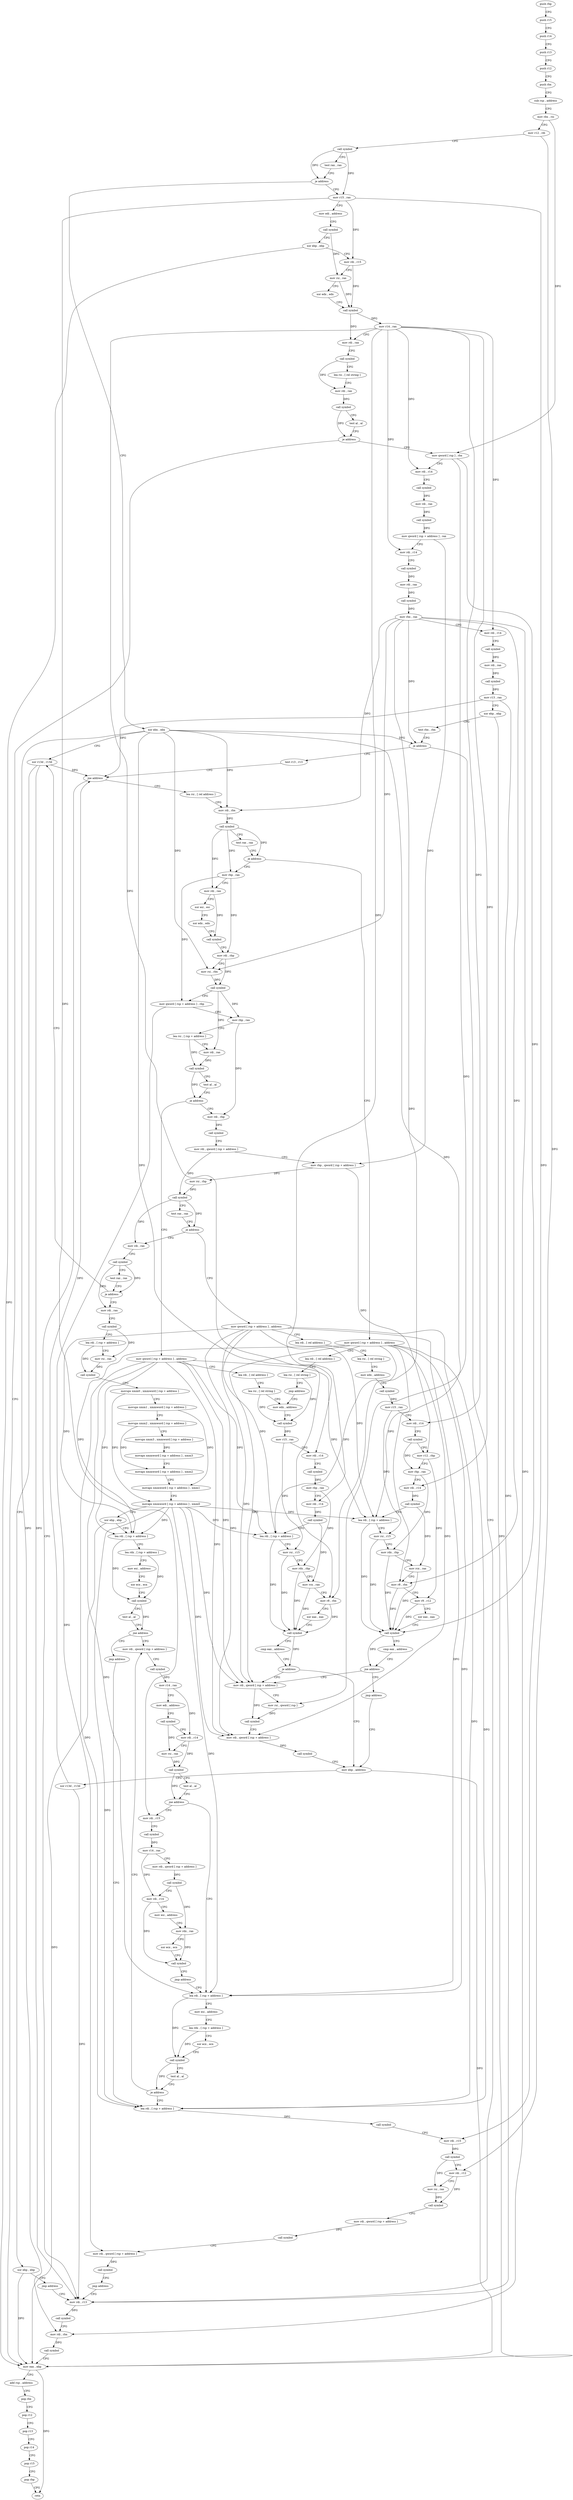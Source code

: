digraph "func" {
"113360" [label = "push rbp" ]
"113361" [label = "push r15" ]
"113363" [label = "push r14" ]
"113365" [label = "push r13" ]
"113367" [label = "push r12" ]
"113369" [label = "push rbx" ]
"113370" [label = "sub rsp , address" ]
"113377" [label = "mov rbx , rsi" ]
"113380" [label = "mov r12 , rdi" ]
"113383" [label = "call symbol" ]
"113388" [label = "test rax , rax" ]
"113391" [label = "je address" ]
"113769" [label = "xor ebx , ebx" ]
"113397" [label = "mov r15 , rax" ]
"113771" [label = "xor r13d , r13d" ]
"113400" [label = "mov edi , address" ]
"113405" [label = "call symbol" ]
"113410" [label = "xor ebp , ebp" ]
"113412" [label = "mov rdi , r15" ]
"113415" [label = "mov rsi , rax" ]
"113418" [label = "xor edx , edx" ]
"113420" [label = "call symbol" ]
"113425" [label = "mov r14 , rax" ]
"113428" [label = "mov rdi , rax" ]
"113431" [label = "call symbol" ]
"113436" [label = "lea rsi , [ rel string ]" ]
"113443" [label = "mov rdi , rax" ]
"113446" [label = "call symbol" ]
"113451" [label = "test al , al" ]
"113453" [label = "je address" ]
"114058" [label = "mov eax , ebp" ]
"113459" [label = "mov qword [ rsp ] , rbx" ]
"114042" [label = "mov rdi , r13" ]
"114045" [label = "call symbol" ]
"114050" [label = "mov rdi , rbx" ]
"114053" [label = "call symbol" ]
"114060" [label = "add rsp , address" ]
"114067" [label = "pop rbx" ]
"114068" [label = "pop r12" ]
"114070" [label = "pop r13" ]
"114072" [label = "pop r14" ]
"114074" [label = "pop r15" ]
"114076" [label = "pop rbp" ]
"114077" [label = "retn" ]
"113463" [label = "mov rdi , r14" ]
"113466" [label = "call symbol" ]
"113471" [label = "mov rdi , rax" ]
"113474" [label = "call symbol" ]
"113479" [label = "mov qword [ rsp + address ] , rax" ]
"113484" [label = "mov rdi , r14" ]
"113487" [label = "call symbol" ]
"113492" [label = "mov rdi , rax" ]
"113495" [label = "call symbol" ]
"113500" [label = "mov rbx , rax" ]
"113503" [label = "mov rdi , r14" ]
"113506" [label = "call symbol" ]
"113511" [label = "mov rdi , rax" ]
"113514" [label = "call symbol" ]
"113519" [label = "mov r13 , rax" ]
"113522" [label = "xor ebp , ebp" ]
"113524" [label = "test rbx , rbx" ]
"113527" [label = "je address" ]
"113533" [label = "test r13 , r13" ]
"113536" [label = "jne address" ]
"113542" [label = "lea rsi , [ rel address ]" ]
"113549" [label = "mov rdi , rbx" ]
"113552" [label = "call symbol" ]
"113557" [label = "test rax , rax" ]
"113560" [label = "je address" ]
"113901" [label = "mov qword [ rsp + address ] , address" ]
"113566" [label = "mov rbp , rax" ]
"113910" [label = "lea rdi , [ rel address ]" ]
"113917" [label = "lea rsi , [ rel string ]" ]
"113924" [label = "jmp address" ]
"113949" [label = "mov edx , address" ]
"113569" [label = "mov rdi , rax" ]
"113572" [label = "xor esi , esi" ]
"113574" [label = "xor edx , edx" ]
"113576" [label = "call symbol" ]
"113581" [label = "mov rdi , rbp" ]
"113584" [label = "mov rsi , rbx" ]
"113587" [label = "call symbol" ]
"113592" [label = "mov qword [ rsp + address ] , rbp" ]
"113597" [label = "mov rbp , rax" ]
"113600" [label = "lea rsi , [ rsp + address ]" ]
"113605" [label = "mov rdi , rax" ]
"113608" [label = "call symbol" ]
"113613" [label = "test al , al" ]
"113615" [label = "je address" ]
"113926" [label = "mov qword [ rsp + address ] , address" ]
"113621" [label = "mov rdi , rbp" ]
"113954" [label = "call symbol" ]
"113959" [label = "mov r15 , rax" ]
"113962" [label = "mov rdi , r14" ]
"113965" [label = "call symbol" ]
"113970" [label = "mov rbp , rax" ]
"113973" [label = "mov rdi , r14" ]
"113976" [label = "call symbol" ]
"113981" [label = "lea rdi , [ rsp + address ]" ]
"113986" [label = "mov rsi , r15" ]
"113989" [label = "mov rdx , rbp" ]
"113992" [label = "mov rcx , rax" ]
"113995" [label = "mov r8 , rbx" ]
"113998" [label = "xor eax , eax" ]
"114000" [label = "call symbol" ]
"114005" [label = "cmp eax , address" ]
"114008" [label = "je address" ]
"114034" [label = "mov ebp , address" ]
"114010" [label = "mov rdi , qword [ rsp + address ]" ]
"113935" [label = "lea rdi , [ rel address ]" ]
"113942" [label = "lea rsi , [ rel string ]" ]
"113624" [label = "call symbol" ]
"113629" [label = "mov rdi , qword [ rsp + address ]" ]
"113634" [label = "mov rbp , qword [ rsp + address ]" ]
"113639" [label = "mov rsi , rbp" ]
"113642" [label = "call symbol" ]
"113647" [label = "test rax , rax" ]
"113650" [label = "je address" ]
"114078" [label = "mov qword [ rsp + address ] , address" ]
"113656" [label = "mov rdi , rax" ]
"114039" [label = "xor r13d , r13d" ]
"114015" [label = "mov rsi , qword [ rsp ]" ]
"114019" [label = "call symbol" ]
"114024" [label = "mov rdi , qword [ rsp + address ]" ]
"114029" [label = "call symbol" ]
"114087" [label = "lea rdi , [ rel address ]" ]
"114094" [label = "lea rsi , [ rel string ]" ]
"114101" [label = "mov edx , address" ]
"114106" [label = "call symbol" ]
"114111" [label = "mov r15 , rax" ]
"114114" [label = "mov rdi , r14" ]
"114117" [label = "call symbol" ]
"114122" [label = "mov r12 , rbp" ]
"114125" [label = "mov rbp , rax" ]
"114128" [label = "mov rdi , r14" ]
"114131" [label = "call symbol" ]
"114136" [label = "lea rdi , [ rsp + address ]" ]
"114141" [label = "mov rsi , r15" ]
"114144" [label = "mov rdx , rbp" ]
"114147" [label = "mov rcx , rax" ]
"114150" [label = "mov r8 , rbx" ]
"114153" [label = "mov r9 , r12" ]
"114156" [label = "xor eax , eax" ]
"114158" [label = "call symbol" ]
"114163" [label = "cmp eax , address" ]
"114166" [label = "jne address" ]
"114172" [label = "jmp address" ]
"113659" [label = "call symbol" ]
"113664" [label = "test rax , rax" ]
"113667" [label = "je address" ]
"113669" [label = "mov rdi , rax" ]
"113774" [label = "xor ebp , ebp" ]
"113776" [label = "jmp address" ]
"113672" [label = "call symbol" ]
"113677" [label = "lea rdi , [ rsp + address ]" ]
"113682" [label = "mov rsi , rax" ]
"113685" [label = "call symbol" ]
"113690" [label = "movups xmm0 , xmmword [ rsp + address ]" ]
"113695" [label = "movups xmm1 , xmmword [ rsp + address ]" ]
"113700" [label = "movups xmm2 , xmmword [ rsp + address ]" ]
"113708" [label = "movups xmm3 , xmmword [ rsp + address ]" ]
"113716" [label = "movaps xmmword [ rsp + address ] , xmm3" ]
"113721" [label = "movaps xmmword [ rsp + address ] , xmm2" ]
"113726" [label = "movaps xmmword [ rsp + address ] , xmm1" ]
"113731" [label = "movaps xmmword [ rsp + address ] , xmm0" ]
"113736" [label = "xor ebp , ebp" ]
"113738" [label = "lea rdi , [ rsp + address ]" ]
"113743" [label = "lea rdx , [ rsp + address ]" ]
"113748" [label = "mov esi , address" ]
"113753" [label = "xor ecx , ecx" ]
"113755" [label = "call symbol" ]
"113760" [label = "test al , al" ]
"113762" [label = "jne address" ]
"113822" [label = "mov rdi , qword [ rsp + address ]" ]
"113764" [label = "jmp address" ]
"113827" [label = "call symbol" ]
"113832" [label = "mov r14 , rax" ]
"113835" [label = "mov edi , address" ]
"113840" [label = "call symbol" ]
"113845" [label = "mov rdi , r14" ]
"113848" [label = "mov rsi , rax" ]
"113851" [label = "call symbol" ]
"113856" [label = "test al , al" ]
"113858" [label = "jne address" ]
"113792" [label = "lea rdi , [ rsp + address ]" ]
"113860" [label = "mov rdi , r15" ]
"114177" [label = "lea rdi , [ rsp + address ]" ]
"113797" [label = "mov esi , address" ]
"113802" [label = "lea rdx , [ rsp + address ]" ]
"113807" [label = "xor ecx , ecx" ]
"113809" [label = "call symbol" ]
"113814" [label = "test al , al" ]
"113816" [label = "je address" ]
"113863" [label = "call symbol" ]
"113868" [label = "mov r14 , rax" ]
"113871" [label = "mov rdi , qword [ rsp + address ]" ]
"113876" [label = "call symbol" ]
"113881" [label = "mov rdi , r14" ]
"113884" [label = "mov esi , address" ]
"113889" [label = "mov rdx , rax" ]
"113892" [label = "xor ecx , ecx" ]
"113894" [label = "call symbol" ]
"113899" [label = "jmp address" ]
"114182" [label = "call symbol" ]
"114187" [label = "mov rdi , r15" ]
"114190" [label = "call symbol" ]
"114195" [label = "mov rdi , r12" ]
"114198" [label = "mov rsi , rax" ]
"114201" [label = "call symbol" ]
"114206" [label = "mov rdi , qword [ rsp + address ]" ]
"114211" [label = "call symbol" ]
"114216" [label = "mov rdi , qword [ rsp + address ]" ]
"114221" [label = "call symbol" ]
"114226" [label = "jmp address" ]
"113360" -> "113361" [ label = "CFG" ]
"113361" -> "113363" [ label = "CFG" ]
"113363" -> "113365" [ label = "CFG" ]
"113365" -> "113367" [ label = "CFG" ]
"113367" -> "113369" [ label = "CFG" ]
"113369" -> "113370" [ label = "CFG" ]
"113370" -> "113377" [ label = "CFG" ]
"113377" -> "113380" [ label = "CFG" ]
"113377" -> "113459" [ label = "DFG" ]
"113380" -> "113383" [ label = "CFG" ]
"113380" -> "114195" [ label = "DFG" ]
"113383" -> "113388" [ label = "CFG" ]
"113383" -> "113391" [ label = "DFG" ]
"113383" -> "113397" [ label = "DFG" ]
"113388" -> "113391" [ label = "CFG" ]
"113391" -> "113769" [ label = "CFG" ]
"113391" -> "113397" [ label = "CFG" ]
"113769" -> "113771" [ label = "CFG" ]
"113769" -> "113527" [ label = "DFG" ]
"113769" -> "114050" [ label = "DFG" ]
"113769" -> "113549" [ label = "DFG" ]
"113769" -> "113584" [ label = "DFG" ]
"113769" -> "113995" [ label = "DFG" ]
"113769" -> "114150" [ label = "DFG" ]
"113397" -> "113400" [ label = "CFG" ]
"113397" -> "113412" [ label = "DFG" ]
"113397" -> "113860" [ label = "DFG" ]
"113397" -> "114187" [ label = "DFG" ]
"113771" -> "113774" [ label = "CFG" ]
"113771" -> "114042" [ label = "DFG" ]
"113771" -> "113536" [ label = "DFG" ]
"113400" -> "113405" [ label = "CFG" ]
"113405" -> "113410" [ label = "CFG" ]
"113405" -> "113415" [ label = "DFG" ]
"113410" -> "113412" [ label = "CFG" ]
"113410" -> "114058" [ label = "DFG" ]
"113412" -> "113415" [ label = "CFG" ]
"113412" -> "113420" [ label = "DFG" ]
"113415" -> "113418" [ label = "CFG" ]
"113415" -> "113420" [ label = "DFG" ]
"113418" -> "113420" [ label = "CFG" ]
"113420" -> "113425" [ label = "DFG" ]
"113420" -> "113428" [ label = "DFG" ]
"113425" -> "113428" [ label = "CFG" ]
"113425" -> "113463" [ label = "DFG" ]
"113425" -> "113484" [ label = "DFG" ]
"113425" -> "113503" [ label = "DFG" ]
"113425" -> "113962" [ label = "DFG" ]
"113425" -> "113973" [ label = "DFG" ]
"113425" -> "114114" [ label = "DFG" ]
"113425" -> "114128" [ label = "DFG" ]
"113428" -> "113431" [ label = "CFG" ]
"113431" -> "113436" [ label = "CFG" ]
"113431" -> "113443" [ label = "DFG" ]
"113436" -> "113443" [ label = "CFG" ]
"113443" -> "113446" [ label = "DFG" ]
"113446" -> "113451" [ label = "CFG" ]
"113446" -> "113453" [ label = "DFG" ]
"113451" -> "113453" [ label = "CFG" ]
"113453" -> "114058" [ label = "CFG" ]
"113453" -> "113459" [ label = "CFG" ]
"114058" -> "114060" [ label = "CFG" ]
"114058" -> "114077" [ label = "DFG" ]
"113459" -> "113463" [ label = "CFG" ]
"113459" -> "114015" [ label = "DFG" ]
"113459" -> "114158" [ label = "DFG" ]
"114042" -> "114045" [ label = "DFG" ]
"114045" -> "114050" [ label = "CFG" ]
"114050" -> "114053" [ label = "DFG" ]
"114053" -> "114058" [ label = "CFG" ]
"114060" -> "114067" [ label = "CFG" ]
"114067" -> "114068" [ label = "CFG" ]
"114068" -> "114070" [ label = "CFG" ]
"114070" -> "114072" [ label = "CFG" ]
"114072" -> "114074" [ label = "CFG" ]
"114074" -> "114076" [ label = "CFG" ]
"114076" -> "114077" [ label = "CFG" ]
"113463" -> "113466" [ label = "CFG" ]
"113466" -> "113471" [ label = "DFG" ]
"113471" -> "113474" [ label = "DFG" ]
"113474" -> "113479" [ label = "DFG" ]
"113479" -> "113484" [ label = "CFG" ]
"113479" -> "113634" [ label = "DFG" ]
"113484" -> "113487" [ label = "CFG" ]
"113487" -> "113492" [ label = "DFG" ]
"113492" -> "113495" [ label = "DFG" ]
"113495" -> "113500" [ label = "DFG" ]
"113500" -> "113503" [ label = "CFG" ]
"113500" -> "113527" [ label = "DFG" ]
"113500" -> "114050" [ label = "DFG" ]
"113500" -> "113549" [ label = "DFG" ]
"113500" -> "113584" [ label = "DFG" ]
"113500" -> "113995" [ label = "DFG" ]
"113500" -> "114150" [ label = "DFG" ]
"113503" -> "113506" [ label = "CFG" ]
"113506" -> "113511" [ label = "DFG" ]
"113511" -> "113514" [ label = "DFG" ]
"113514" -> "113519" [ label = "DFG" ]
"113519" -> "113522" [ label = "CFG" ]
"113519" -> "114042" [ label = "DFG" ]
"113519" -> "113536" [ label = "DFG" ]
"113522" -> "113524" [ label = "CFG" ]
"113522" -> "114058" [ label = "DFG" ]
"113524" -> "113527" [ label = "CFG" ]
"113527" -> "114042" [ label = "CFG" ]
"113527" -> "113533" [ label = "CFG" ]
"113533" -> "113536" [ label = "CFG" ]
"113536" -> "114042" [ label = "CFG" ]
"113536" -> "113542" [ label = "CFG" ]
"113542" -> "113549" [ label = "CFG" ]
"113549" -> "113552" [ label = "DFG" ]
"113552" -> "113557" [ label = "CFG" ]
"113552" -> "113560" [ label = "DFG" ]
"113552" -> "113566" [ label = "DFG" ]
"113552" -> "113569" [ label = "DFG" ]
"113557" -> "113560" [ label = "CFG" ]
"113560" -> "113901" [ label = "CFG" ]
"113560" -> "113566" [ label = "CFG" ]
"113901" -> "113910" [ label = "CFG" ]
"113901" -> "114010" [ label = "DFG" ]
"113901" -> "114024" [ label = "DFG" ]
"113901" -> "113981" [ label = "DFG" ]
"113901" -> "114136" [ label = "DFG" ]
"113901" -> "113738" [ label = "DFG" ]
"113901" -> "113792" [ label = "DFG" ]
"113901" -> "114177" [ label = "DFG" ]
"113566" -> "113569" [ label = "CFG" ]
"113566" -> "113581" [ label = "DFG" ]
"113566" -> "113592" [ label = "DFG" ]
"113910" -> "113917" [ label = "CFG" ]
"113917" -> "113924" [ label = "CFG" ]
"113917" -> "113954" [ label = "DFG" ]
"113924" -> "113949" [ label = "CFG" ]
"113949" -> "113954" [ label = "CFG" ]
"113569" -> "113572" [ label = "CFG" ]
"113569" -> "113576" [ label = "DFG" ]
"113572" -> "113574" [ label = "CFG" ]
"113574" -> "113576" [ label = "CFG" ]
"113576" -> "113581" [ label = "CFG" ]
"113581" -> "113584" [ label = "CFG" ]
"113581" -> "113587" [ label = "DFG" ]
"113584" -> "113587" [ label = "DFG" ]
"113587" -> "113592" [ label = "CFG" ]
"113587" -> "113597" [ label = "DFG" ]
"113587" -> "113605" [ label = "DFG" ]
"113592" -> "113597" [ label = "CFG" ]
"113592" -> "114216" [ label = "DFG" ]
"113597" -> "113600" [ label = "CFG" ]
"113597" -> "113621" [ label = "DFG" ]
"113600" -> "113605" [ label = "CFG" ]
"113600" -> "113608" [ label = "DFG" ]
"113605" -> "113608" [ label = "DFG" ]
"113608" -> "113613" [ label = "CFG" ]
"113608" -> "113615" [ label = "DFG" ]
"113613" -> "113615" [ label = "CFG" ]
"113615" -> "113926" [ label = "CFG" ]
"113615" -> "113621" [ label = "CFG" ]
"113926" -> "113935" [ label = "CFG" ]
"113926" -> "113981" [ label = "DFG" ]
"113926" -> "114010" [ label = "DFG" ]
"113926" -> "114024" [ label = "DFG" ]
"113926" -> "114136" [ label = "DFG" ]
"113926" -> "113738" [ label = "DFG" ]
"113926" -> "113792" [ label = "DFG" ]
"113926" -> "114177" [ label = "DFG" ]
"113621" -> "113624" [ label = "DFG" ]
"113954" -> "113959" [ label = "DFG" ]
"113959" -> "113962" [ label = "CFG" ]
"113959" -> "113986" [ label = "DFG" ]
"113962" -> "113965" [ label = "CFG" ]
"113965" -> "113970" [ label = "DFG" ]
"113970" -> "113973" [ label = "CFG" ]
"113970" -> "113989" [ label = "DFG" ]
"113973" -> "113976" [ label = "DFG" ]
"113976" -> "113981" [ label = "CFG" ]
"113976" -> "113992" [ label = "DFG" ]
"113981" -> "113986" [ label = "CFG" ]
"113981" -> "114000" [ label = "DFG" ]
"113986" -> "113989" [ label = "CFG" ]
"113986" -> "114000" [ label = "DFG" ]
"113989" -> "113992" [ label = "CFG" ]
"113989" -> "114000" [ label = "DFG" ]
"113992" -> "113995" [ label = "CFG" ]
"113992" -> "114000" [ label = "DFG" ]
"113995" -> "113998" [ label = "CFG" ]
"113995" -> "114000" [ label = "DFG" ]
"113998" -> "114000" [ label = "CFG" ]
"114000" -> "114005" [ label = "CFG" ]
"114000" -> "114008" [ label = "DFG" ]
"114005" -> "114008" [ label = "CFG" ]
"114008" -> "114034" [ label = "CFG" ]
"114008" -> "114010" [ label = "CFG" ]
"114034" -> "114039" [ label = "CFG" ]
"114034" -> "114058" [ label = "DFG" ]
"114010" -> "114015" [ label = "CFG" ]
"114010" -> "114019" [ label = "DFG" ]
"113935" -> "113942" [ label = "CFG" ]
"113942" -> "113949" [ label = "CFG" ]
"113942" -> "113954" [ label = "DFG" ]
"113624" -> "113629" [ label = "CFG" ]
"113629" -> "113634" [ label = "CFG" ]
"113629" -> "113642" [ label = "DFG" ]
"113634" -> "113639" [ label = "DFG" ]
"113634" -> "114122" [ label = "DFG" ]
"113639" -> "113642" [ label = "DFG" ]
"113642" -> "113647" [ label = "CFG" ]
"113642" -> "113650" [ label = "DFG" ]
"113642" -> "113656" [ label = "DFG" ]
"113647" -> "113650" [ label = "CFG" ]
"113650" -> "114078" [ label = "CFG" ]
"113650" -> "113656" [ label = "CFG" ]
"114078" -> "114087" [ label = "CFG" ]
"114078" -> "113981" [ label = "DFG" ]
"114078" -> "114010" [ label = "DFG" ]
"114078" -> "114024" [ label = "DFG" ]
"114078" -> "114136" [ label = "DFG" ]
"114078" -> "113738" [ label = "DFG" ]
"114078" -> "113792" [ label = "DFG" ]
"114078" -> "114177" [ label = "DFG" ]
"113656" -> "113659" [ label = "CFG" ]
"114039" -> "114042" [ label = "DFG" ]
"114039" -> "113536" [ label = "DFG" ]
"114015" -> "114019" [ label = "DFG" ]
"114019" -> "114024" [ label = "CFG" ]
"114024" -> "114029" [ label = "DFG" ]
"114029" -> "114034" [ label = "CFG" ]
"114087" -> "114094" [ label = "CFG" ]
"114094" -> "114101" [ label = "CFG" ]
"114101" -> "114106" [ label = "CFG" ]
"114106" -> "114111" [ label = "DFG" ]
"114111" -> "114114" [ label = "CFG" ]
"114111" -> "114141" [ label = "DFG" ]
"114114" -> "114117" [ label = "CFG" ]
"114117" -> "114122" [ label = "CFG" ]
"114117" -> "114125" [ label = "DFG" ]
"114122" -> "114125" [ label = "CFG" ]
"114122" -> "114153" [ label = "DFG" ]
"114125" -> "114128" [ label = "CFG" ]
"114125" -> "114144" [ label = "DFG" ]
"114128" -> "114131" [ label = "DFG" ]
"114131" -> "114136" [ label = "CFG" ]
"114131" -> "114147" [ label = "DFG" ]
"114136" -> "114141" [ label = "CFG" ]
"114136" -> "114158" [ label = "DFG" ]
"114141" -> "114144" [ label = "CFG" ]
"114141" -> "114158" [ label = "DFG" ]
"114144" -> "114147" [ label = "CFG" ]
"114144" -> "114158" [ label = "DFG" ]
"114147" -> "114150" [ label = "CFG" ]
"114147" -> "114158" [ label = "DFG" ]
"114150" -> "114153" [ label = "CFG" ]
"114150" -> "114158" [ label = "DFG" ]
"114153" -> "114156" [ label = "CFG" ]
"114153" -> "114158" [ label = "DFG" ]
"114156" -> "114158" [ label = "CFG" ]
"114158" -> "114163" [ label = "CFG" ]
"114158" -> "114166" [ label = "DFG" ]
"114163" -> "114166" [ label = "CFG" ]
"114166" -> "114010" [ label = "CFG" ]
"114166" -> "114172" [ label = "CFG" ]
"114172" -> "114034" [ label = "CFG" ]
"113659" -> "113664" [ label = "CFG" ]
"113659" -> "113667" [ label = "DFG" ]
"113659" -> "113669" [ label = "DFG" ]
"113664" -> "113667" [ label = "CFG" ]
"113667" -> "113771" [ label = "CFG" ]
"113667" -> "113669" [ label = "CFG" ]
"113669" -> "113672" [ label = "CFG" ]
"113774" -> "113776" [ label = "CFG" ]
"113774" -> "114058" [ label = "DFG" ]
"113776" -> "114042" [ label = "CFG" ]
"113672" -> "113677" [ label = "CFG" ]
"113672" -> "113682" [ label = "DFG" ]
"113677" -> "113682" [ label = "CFG" ]
"113677" -> "113685" [ label = "DFG" ]
"113682" -> "113685" [ label = "DFG" ]
"113685" -> "113690" [ label = "CFG" ]
"113690" -> "113695" [ label = "CFG" ]
"113690" -> "113731" [ label = "DFG" ]
"113695" -> "113700" [ label = "CFG" ]
"113695" -> "113726" [ label = "DFG" ]
"113700" -> "113708" [ label = "CFG" ]
"113700" -> "113721" [ label = "DFG" ]
"113708" -> "113716" [ label = "DFG" ]
"113716" -> "113721" [ label = "CFG" ]
"113721" -> "113726" [ label = "CFG" ]
"113726" -> "113731" [ label = "CFG" ]
"113731" -> "113736" [ label = "CFG" ]
"113731" -> "113981" [ label = "DFG" ]
"113731" -> "114010" [ label = "DFG" ]
"113731" -> "114024" [ label = "DFG" ]
"113731" -> "114136" [ label = "DFG" ]
"113731" -> "113738" [ label = "DFG" ]
"113731" -> "113792" [ label = "DFG" ]
"113731" -> "114177" [ label = "DFG" ]
"113736" -> "113738" [ label = "CFG" ]
"113736" -> "114058" [ label = "DFG" ]
"113738" -> "113743" [ label = "CFG" ]
"113738" -> "113755" [ label = "DFG" ]
"113743" -> "113748" [ label = "CFG" ]
"113743" -> "113755" [ label = "DFG" ]
"113748" -> "113753" [ label = "CFG" ]
"113753" -> "113755" [ label = "CFG" ]
"113755" -> "113760" [ label = "CFG" ]
"113755" -> "113762" [ label = "DFG" ]
"113760" -> "113762" [ label = "CFG" ]
"113762" -> "113822" [ label = "CFG" ]
"113762" -> "113764" [ label = "CFG" ]
"113822" -> "113827" [ label = "CFG" ]
"113764" -> "114177" [ label = "CFG" ]
"113827" -> "113832" [ label = "DFG" ]
"113832" -> "113835" [ label = "CFG" ]
"113832" -> "113845" [ label = "DFG" ]
"113835" -> "113840" [ label = "CFG" ]
"113840" -> "113845" [ label = "CFG" ]
"113840" -> "113848" [ label = "DFG" ]
"113845" -> "113848" [ label = "CFG" ]
"113845" -> "113851" [ label = "DFG" ]
"113848" -> "113851" [ label = "DFG" ]
"113851" -> "113856" [ label = "CFG" ]
"113851" -> "113858" [ label = "DFG" ]
"113856" -> "113858" [ label = "CFG" ]
"113858" -> "113792" [ label = "CFG" ]
"113858" -> "113860" [ label = "CFG" ]
"113792" -> "113797" [ label = "CFG" ]
"113792" -> "113809" [ label = "DFG" ]
"113860" -> "113863" [ label = "CFG" ]
"114177" -> "114182" [ label = "DFG" ]
"113797" -> "113802" [ label = "CFG" ]
"113802" -> "113807" [ label = "CFG" ]
"113802" -> "113809" [ label = "DFG" ]
"113807" -> "113809" [ label = "CFG" ]
"113809" -> "113814" [ label = "CFG" ]
"113809" -> "113816" [ label = "DFG" ]
"113814" -> "113816" [ label = "CFG" ]
"113816" -> "114177" [ label = "CFG" ]
"113816" -> "113822" [ label = "CFG" ]
"113863" -> "113868" [ label = "DFG" ]
"113868" -> "113871" [ label = "CFG" ]
"113868" -> "113881" [ label = "DFG" ]
"113871" -> "113876" [ label = "DFG" ]
"113876" -> "113881" [ label = "CFG" ]
"113876" -> "113889" [ label = "DFG" ]
"113881" -> "113884" [ label = "CFG" ]
"113881" -> "113894" [ label = "DFG" ]
"113884" -> "113889" [ label = "CFG" ]
"113889" -> "113892" [ label = "CFG" ]
"113889" -> "113894" [ label = "DFG" ]
"113892" -> "113894" [ label = "CFG" ]
"113894" -> "113899" [ label = "CFG" ]
"113899" -> "113792" [ label = "CFG" ]
"114182" -> "114187" [ label = "CFG" ]
"114187" -> "114190" [ label = "DFG" ]
"114190" -> "114195" [ label = "CFG" ]
"114190" -> "114198" [ label = "DFG" ]
"114195" -> "114198" [ label = "CFG" ]
"114195" -> "114201" [ label = "DFG" ]
"114198" -> "114201" [ label = "DFG" ]
"114201" -> "114206" [ label = "CFG" ]
"114206" -> "114211" [ label = "DFG" ]
"114211" -> "114216" [ label = "CFG" ]
"114216" -> "114221" [ label = "DFG" ]
"114221" -> "114226" [ label = "CFG" ]
"114226" -> "114042" [ label = "CFG" ]
}
